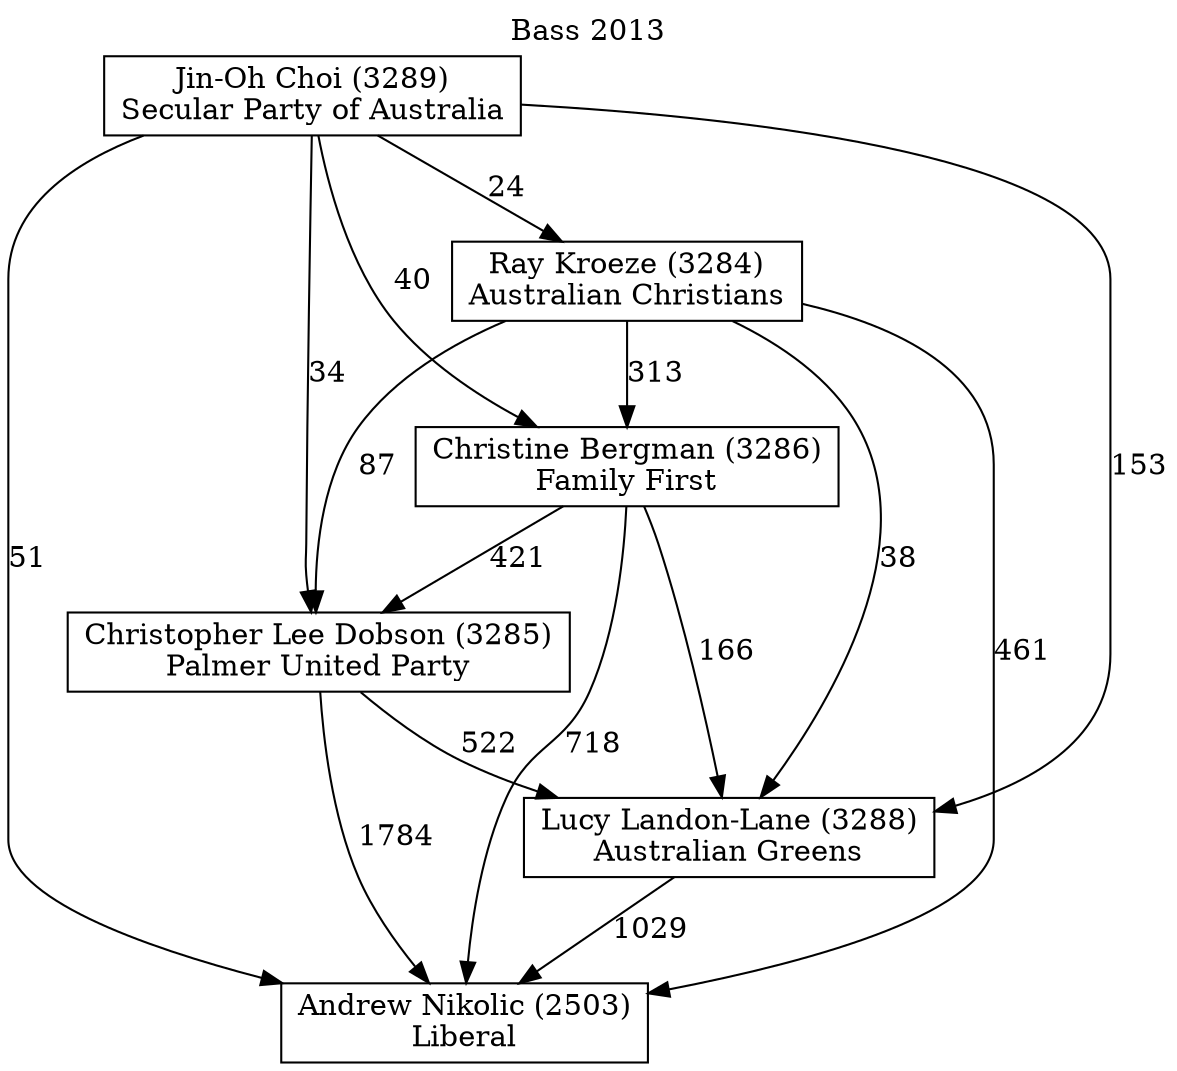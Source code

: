 // House preference flow
digraph "Andrew Nikolic (2503)_Bass_2013" {
	graph [label="Bass 2013" labelloc=t mclimit=10]
	node [shape=box]
	"Andrew Nikolic (2503)" [label="Andrew Nikolic (2503)
Liberal"]
	"Lucy Landon-Lane (3288)" [label="Lucy Landon-Lane (3288)
Australian Greens"]
	"Christopher Lee Dobson (3285)" [label="Christopher Lee Dobson (3285)
Palmer United Party"]
	"Christine Bergman (3286)" [label="Christine Bergman (3286)
Family First"]
	"Ray Kroeze (3284)" [label="Ray Kroeze (3284)
Australian Christians"]
	"Jin-Oh Choi (3289)" [label="Jin-Oh Choi (3289)
Secular Party of Australia"]
	"Lucy Landon-Lane (3288)" -> "Andrew Nikolic (2503)" [label=1029]
	"Christopher Lee Dobson (3285)" -> "Lucy Landon-Lane (3288)" [label=522]
	"Christine Bergman (3286)" -> "Christopher Lee Dobson (3285)" [label=421]
	"Ray Kroeze (3284)" -> "Christine Bergman (3286)" [label=313]
	"Jin-Oh Choi (3289)" -> "Ray Kroeze (3284)" [label=24]
	"Christopher Lee Dobson (3285)" -> "Andrew Nikolic (2503)" [label=1784]
	"Christine Bergman (3286)" -> "Andrew Nikolic (2503)" [label=718]
	"Ray Kroeze (3284)" -> "Andrew Nikolic (2503)" [label=461]
	"Jin-Oh Choi (3289)" -> "Andrew Nikolic (2503)" [label=51]
	"Jin-Oh Choi (3289)" -> "Christine Bergman (3286)" [label=40]
	"Ray Kroeze (3284)" -> "Christopher Lee Dobson (3285)" [label=87]
	"Jin-Oh Choi (3289)" -> "Christopher Lee Dobson (3285)" [label=34]
	"Christine Bergman (3286)" -> "Lucy Landon-Lane (3288)" [label=166]
	"Ray Kroeze (3284)" -> "Lucy Landon-Lane (3288)" [label=38]
	"Jin-Oh Choi (3289)" -> "Lucy Landon-Lane (3288)" [label=153]
}

